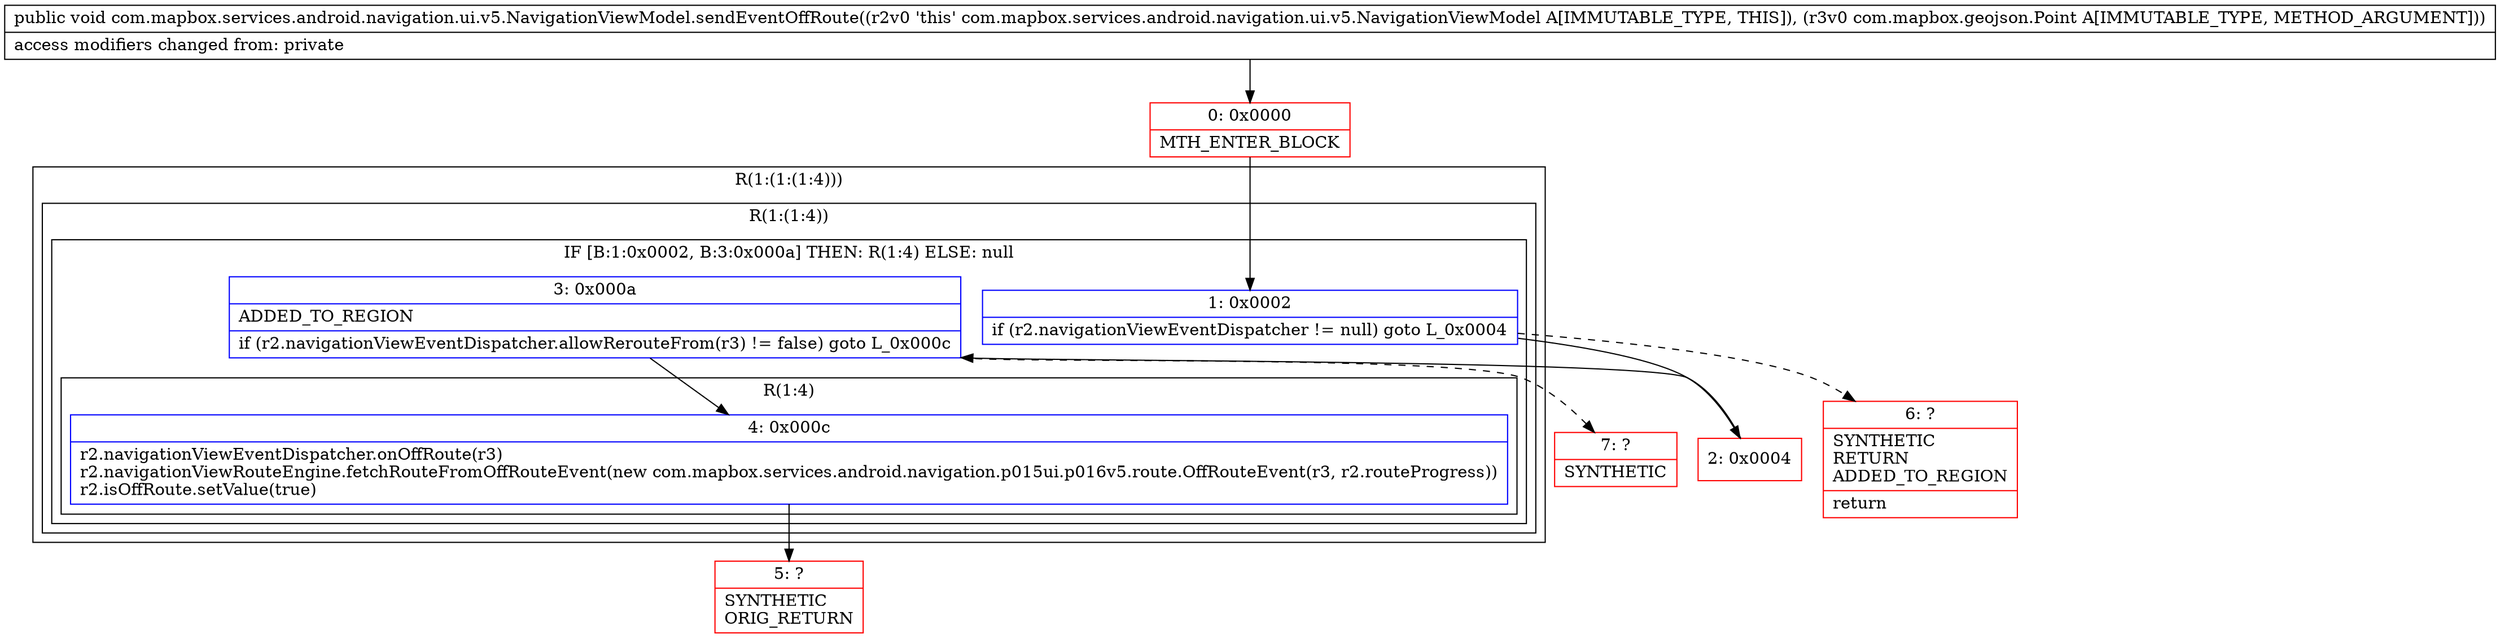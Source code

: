 digraph "CFG forcom.mapbox.services.android.navigation.ui.v5.NavigationViewModel.sendEventOffRoute(Lcom\/mapbox\/geojson\/Point;)V" {
subgraph cluster_Region_727267923 {
label = "R(1:(1:(1:4)))";
node [shape=record,color=blue];
subgraph cluster_Region_899955019 {
label = "R(1:(1:4))";
node [shape=record,color=blue];
subgraph cluster_IfRegion_1363022401 {
label = "IF [B:1:0x0002, B:3:0x000a] THEN: R(1:4) ELSE: null";
node [shape=record,color=blue];
Node_1 [shape=record,label="{1\:\ 0x0002|if (r2.navigationViewEventDispatcher != null) goto L_0x0004\l}"];
Node_3 [shape=record,label="{3\:\ 0x000a|ADDED_TO_REGION\l|if (r2.navigationViewEventDispatcher.allowRerouteFrom(r3) != false) goto L_0x000c\l}"];
subgraph cluster_Region_874293016 {
label = "R(1:4)";
node [shape=record,color=blue];
Node_4 [shape=record,label="{4\:\ 0x000c|r2.navigationViewEventDispatcher.onOffRoute(r3)\lr2.navigationViewRouteEngine.fetchRouteFromOffRouteEvent(new com.mapbox.services.android.navigation.p015ui.p016v5.route.OffRouteEvent(r3, r2.routeProgress))\lr2.isOffRoute.setValue(true)\l}"];
}
}
}
}
Node_0 [shape=record,color=red,label="{0\:\ 0x0000|MTH_ENTER_BLOCK\l}"];
Node_2 [shape=record,color=red,label="{2\:\ 0x0004}"];
Node_5 [shape=record,color=red,label="{5\:\ ?|SYNTHETIC\lORIG_RETURN\l}"];
Node_6 [shape=record,color=red,label="{6\:\ ?|SYNTHETIC\lRETURN\lADDED_TO_REGION\l|return\l}"];
Node_7 [shape=record,color=red,label="{7\:\ ?|SYNTHETIC\l}"];
MethodNode[shape=record,label="{public void com.mapbox.services.android.navigation.ui.v5.NavigationViewModel.sendEventOffRoute((r2v0 'this' com.mapbox.services.android.navigation.ui.v5.NavigationViewModel A[IMMUTABLE_TYPE, THIS]), (r3v0 com.mapbox.geojson.Point A[IMMUTABLE_TYPE, METHOD_ARGUMENT]))  | access modifiers changed from: private\l}"];
MethodNode -> Node_0;
Node_1 -> Node_2;
Node_1 -> Node_6[style=dashed];
Node_3 -> Node_4;
Node_3 -> Node_7[style=dashed];
Node_4 -> Node_5;
Node_0 -> Node_1;
Node_2 -> Node_3;
}

